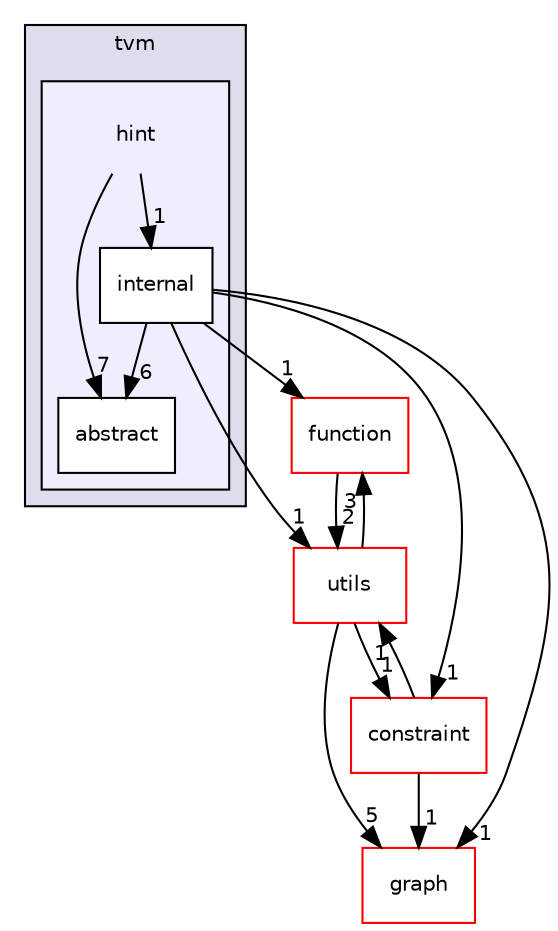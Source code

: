 digraph "include/tvm/hint" {
  compound=true
  node [ fontsize="10", fontname="Helvetica"];
  edge [ labelfontsize="10", labelfontname="Helvetica"];
  subgraph clusterdir_b4c7d8e826c599ba55146c099a14beb5 {
    graph [ bgcolor="#ddddee", pencolor="black", label="tvm" fontname="Helvetica", fontsize="10", URL="dir_b4c7d8e826c599ba55146c099a14beb5.html"]
  subgraph clusterdir_70f4842f3eba0a62b03727d95fc3dfc9 {
    graph [ bgcolor="#eeeeff", pencolor="black", label="" URL="dir_70f4842f3eba0a62b03727d95fc3dfc9.html"];
    dir_70f4842f3eba0a62b03727d95fc3dfc9 [shape=plaintext label="hint"];
    dir_60987e8c2503a6ab6f94025f62792d26 [shape=box label="abstract" color="black" fillcolor="white" style="filled" URL="dir_60987e8c2503a6ab6f94025f62792d26.html"];
    dir_a2d4688da4c0a68467bffb809facb55a [shape=box label="internal" color="black" fillcolor="white" style="filled" URL="dir_a2d4688da4c0a68467bffb809facb55a.html"];
  }
  }
  dir_95e0fe1efd9e7dc8b84bcdee05d2dbc2 [shape=box label="function" fillcolor="white" style="filled" color="red" URL="dir_95e0fe1efd9e7dc8b84bcdee05d2dbc2.html"];
  dir_df8c49de760ace615969b0dd6b4dc6c3 [shape=box label="graph" fillcolor="white" style="filled" color="red" URL="dir_df8c49de760ace615969b0dd6b4dc6c3.html"];
  dir_02c2fac6d932f25932ff780d6d7745ad [shape=box label="utils" fillcolor="white" style="filled" color="red" URL="dir_02c2fac6d932f25932ff780d6d7745ad.html"];
  dir_8aade20741a7f4a13662c9851e607ed3 [shape=box label="constraint" fillcolor="white" style="filled" color="red" URL="dir_8aade20741a7f4a13662c9851e607ed3.html"];
  dir_95e0fe1efd9e7dc8b84bcdee05d2dbc2->dir_02c2fac6d932f25932ff780d6d7745ad [headlabel="2", labeldistance=1.5 headhref="dir_000010_000029.html"];
  dir_02c2fac6d932f25932ff780d6d7745ad->dir_95e0fe1efd9e7dc8b84bcdee05d2dbc2 [headlabel="3", labeldistance=1.5 headhref="dir_000029_000010.html"];
  dir_02c2fac6d932f25932ff780d6d7745ad->dir_df8c49de760ace615969b0dd6b4dc6c3 [headlabel="5", labeldistance=1.5 headhref="dir_000029_000013.html"];
  dir_02c2fac6d932f25932ff780d6d7745ad->dir_8aade20741a7f4a13662c9851e607ed3 [headlabel="1", labeldistance=1.5 headhref="dir_000029_000002.html"];
  dir_a2d4688da4c0a68467bffb809facb55a->dir_95e0fe1efd9e7dc8b84bcdee05d2dbc2 [headlabel="1", labeldistance=1.5 headhref="dir_000018_000010.html"];
  dir_a2d4688da4c0a68467bffb809facb55a->dir_df8c49de760ace615969b0dd6b4dc6c3 [headlabel="1", labeldistance=1.5 headhref="dir_000018_000013.html"];
  dir_a2d4688da4c0a68467bffb809facb55a->dir_60987e8c2503a6ab6f94025f62792d26 [headlabel="6", labeldistance=1.5 headhref="dir_000018_000017.html"];
  dir_a2d4688da4c0a68467bffb809facb55a->dir_02c2fac6d932f25932ff780d6d7745ad [headlabel="1", labeldistance=1.5 headhref="dir_000018_000029.html"];
  dir_a2d4688da4c0a68467bffb809facb55a->dir_8aade20741a7f4a13662c9851e607ed3 [headlabel="1", labeldistance=1.5 headhref="dir_000018_000002.html"];
  dir_8aade20741a7f4a13662c9851e607ed3->dir_df8c49de760ace615969b0dd6b4dc6c3 [headlabel="1", labeldistance=1.5 headhref="dir_000002_000013.html"];
  dir_8aade20741a7f4a13662c9851e607ed3->dir_02c2fac6d932f25932ff780d6d7745ad [headlabel="1", labeldistance=1.5 headhref="dir_000002_000029.html"];
  dir_70f4842f3eba0a62b03727d95fc3dfc9->dir_60987e8c2503a6ab6f94025f62792d26 [headlabel="7", labeldistance=1.5 headhref="dir_000016_000017.html"];
  dir_70f4842f3eba0a62b03727d95fc3dfc9->dir_a2d4688da4c0a68467bffb809facb55a [headlabel="1", labeldistance=1.5 headhref="dir_000016_000018.html"];
}
